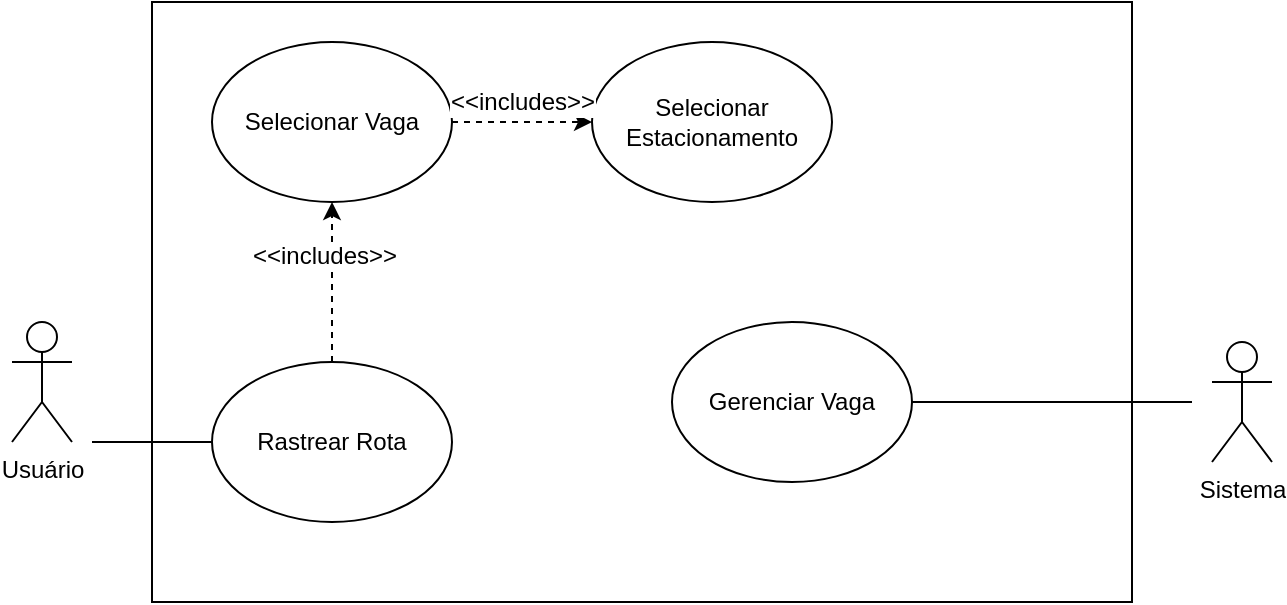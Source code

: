 <mxfile version="12.2.9" type="device" pages="1"><diagram id="oAkIOyA4jksnfDBYmQvn" name="Page-1"><mxGraphModel dx="393" dy="400" grid="1" gridSize="10" guides="1" tooltips="1" connect="1" arrows="1" fold="1" page="1" pageScale="1" pageWidth="827" pageHeight="1169" math="0" shadow="0"><root><mxCell id="0"/><mxCell id="1" parent="0"/><mxCell id="2N-8Em1wbY3LJKTQld1G-1" value="Usuário" style="shape=umlActor;verticalLabelPosition=bottom;labelBackgroundColor=#ffffff;verticalAlign=top;html=1;outlineConnect=0;" parent="1" vertex="1"><mxGeometry x="80" y="220" width="30" height="60" as="geometry"/></mxCell><mxCell id="2N-8Em1wbY3LJKTQld1G-2" value="" style="rounded=0;whiteSpace=wrap;html=1;" parent="1" vertex="1"><mxGeometry x="150" y="60" width="490" height="300" as="geometry"/></mxCell><mxCell id="2N-8Em1wbY3LJKTQld1G-8" value="Selecionar Estacionamento" style="ellipse;whiteSpace=wrap;html=1;" parent="1" vertex="1"><mxGeometry x="370" y="80" width="120" height="80" as="geometry"/></mxCell><mxCell id="2N-8Em1wbY3LJKTQld1G-9" value="Selecionar Vaga" style="ellipse;whiteSpace=wrap;html=1;" parent="1" vertex="1"><mxGeometry x="180" y="80" width="120" height="80" as="geometry"/></mxCell><mxCell id="2N-8Em1wbY3LJKTQld1G-10" value="Rastrear Rota" style="ellipse;whiteSpace=wrap;html=1;" parent="1" vertex="1"><mxGeometry x="180" y="240" width="120" height="80" as="geometry"/></mxCell><mxCell id="2N-8Em1wbY3LJKTQld1G-11" value="Gerenciar Vaga" style="ellipse;whiteSpace=wrap;html=1;" parent="1" vertex="1"><mxGeometry x="410" y="220" width="120" height="80" as="geometry"/></mxCell><mxCell id="2N-8Em1wbY3LJKTQld1G-15" value="" style="endArrow=none;html=1;entryX=0;entryY=0.5;entryDx=0;entryDy=0;" parent="1" target="2N-8Em1wbY3LJKTQld1G-10" edge="1"><mxGeometry width="50" height="50" relative="1" as="geometry"><mxPoint x="120" y="280" as="sourcePoint"/><mxPoint x="160" y="230" as="targetPoint"/></mxGeometry></mxCell><mxCell id="2N-8Em1wbY3LJKTQld1G-16" value="Sistema" style="shape=umlActor;verticalLabelPosition=bottom;labelBackgroundColor=#ffffff;verticalAlign=top;html=1;outlineConnect=0;" parent="1" vertex="1"><mxGeometry x="680" y="230" width="30" height="60" as="geometry"/></mxCell><mxCell id="2N-8Em1wbY3LJKTQld1G-17" value="" style="endArrow=none;html=1;exitX=1;exitY=0.5;exitDx=0;exitDy=0;" parent="1" source="2N-8Em1wbY3LJKTQld1G-11" edge="1"><mxGeometry width="50" height="50" relative="1" as="geometry"><mxPoint x="620" y="310" as="sourcePoint"/><mxPoint x="670" y="260" as="targetPoint"/></mxGeometry></mxCell><mxCell id="2N-8Em1wbY3LJKTQld1G-18" value="" style="endArrow=classic;html=1;exitX=0.5;exitY=0;exitDx=0;exitDy=0;dashed=1;" parent="1" source="2N-8Em1wbY3LJKTQld1G-10" target="2N-8Em1wbY3LJKTQld1G-9" edge="1"><mxGeometry width="50" height="50" relative="1" as="geometry"><mxPoint x="260" y="240" as="sourcePoint"/><mxPoint x="310" y="190" as="targetPoint"/></mxGeometry></mxCell><mxCell id="2N-8Em1wbY3LJKTQld1G-20" value="&lt;div&gt;&amp;lt;&amp;lt;includes&amp;gt;&amp;gt;&lt;/div&gt;" style="text;html=1;resizable=0;points=[];align=center;verticalAlign=middle;labelBackgroundColor=#ffffff;" parent="2N-8Em1wbY3LJKTQld1G-18" vertex="1" connectable="0"><mxGeometry x="0.325" y="4" relative="1" as="geometry"><mxPoint as="offset"/></mxGeometry></mxCell><mxCell id="2N-8Em1wbY3LJKTQld1G-19" value="" style="endArrow=classic;html=1;entryX=0;entryY=0.5;entryDx=0;entryDy=0;dashed=1;exitX=1;exitY=0.5;exitDx=0;exitDy=0;" parent="1" source="2N-8Em1wbY3LJKTQld1G-9" target="2N-8Em1wbY3LJKTQld1G-8" edge="1"><mxGeometry width="50" height="50" relative="1" as="geometry"><mxPoint x="310" y="120" as="sourcePoint"/><mxPoint x="360" y="70" as="targetPoint"/></mxGeometry></mxCell><mxCell id="2N-8Em1wbY3LJKTQld1G-21" value="&amp;lt;&amp;lt;includes&amp;gt;&amp;gt;" style="text;html=1;resizable=0;points=[];align=center;verticalAlign=middle;labelBackgroundColor=#ffffff;" parent="2N-8Em1wbY3LJKTQld1G-19" vertex="1" connectable="0"><mxGeometry x="-0.341" y="3" relative="1" as="geometry"><mxPoint x="12" y="-7" as="offset"/></mxGeometry></mxCell></root></mxGraphModel></diagram></mxfile>